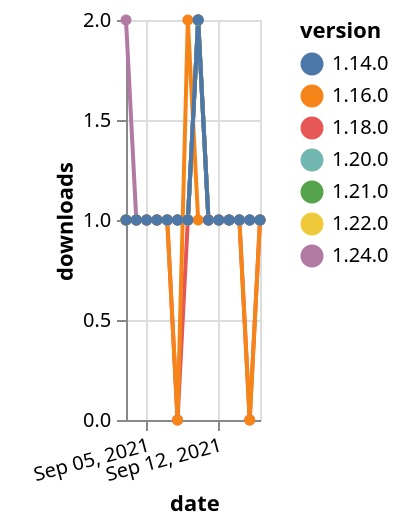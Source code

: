 {"$schema": "https://vega.github.io/schema/vega-lite/v5.json", "description": "A simple bar chart with embedded data.", "data": {"values": [{"date": "2021-09-03", "total": 173, "delta": 1, "version": "1.18.0"}, {"date": "2021-09-04", "total": 174, "delta": 1, "version": "1.18.0"}, {"date": "2021-09-05", "total": 175, "delta": 1, "version": "1.18.0"}, {"date": "2021-09-06", "total": 176, "delta": 1, "version": "1.18.0"}, {"date": "2021-09-07", "total": 177, "delta": 1, "version": "1.18.0"}, {"date": "2021-09-08", "total": 177, "delta": 0, "version": "1.18.0"}, {"date": "2021-09-09", "total": 178, "delta": 1, "version": "1.18.0"}, {"date": "2021-09-10", "total": 180, "delta": 2, "version": "1.18.0"}, {"date": "2021-09-11", "total": 181, "delta": 1, "version": "1.18.0"}, {"date": "2021-09-12", "total": 182, "delta": 1, "version": "1.18.0"}, {"date": "2021-09-13", "total": 183, "delta": 1, "version": "1.18.0"}, {"date": "2021-09-14", "total": 184, "delta": 1, "version": "1.18.0"}, {"date": "2021-09-15", "total": 184, "delta": 0, "version": "1.18.0"}, {"date": "2021-09-16", "total": 185, "delta": 1, "version": "1.18.0"}, {"date": "2021-09-03", "total": 171, "delta": 1, "version": "1.22.0"}, {"date": "2021-09-04", "total": 172, "delta": 1, "version": "1.22.0"}, {"date": "2021-09-05", "total": 173, "delta": 1, "version": "1.22.0"}, {"date": "2021-09-06", "total": 174, "delta": 1, "version": "1.22.0"}, {"date": "2021-09-07", "total": 175, "delta": 1, "version": "1.22.0"}, {"date": "2021-09-08", "total": 176, "delta": 1, "version": "1.22.0"}, {"date": "2021-09-09", "total": 177, "delta": 1, "version": "1.22.0"}, {"date": "2021-09-10", "total": 179, "delta": 2, "version": "1.22.0"}, {"date": "2021-09-11", "total": 180, "delta": 1, "version": "1.22.0"}, {"date": "2021-09-12", "total": 181, "delta": 1, "version": "1.22.0"}, {"date": "2021-09-13", "total": 182, "delta": 1, "version": "1.22.0"}, {"date": "2021-09-14", "total": 183, "delta": 1, "version": "1.22.0"}, {"date": "2021-09-15", "total": 184, "delta": 1, "version": "1.22.0"}, {"date": "2021-09-16", "total": 185, "delta": 1, "version": "1.22.0"}, {"date": "2021-09-03", "total": 140, "delta": 1, "version": "1.20.0"}, {"date": "2021-09-04", "total": 141, "delta": 1, "version": "1.20.0"}, {"date": "2021-09-05", "total": 142, "delta": 1, "version": "1.20.0"}, {"date": "2021-09-06", "total": 143, "delta": 1, "version": "1.20.0"}, {"date": "2021-09-07", "total": 144, "delta": 1, "version": "1.20.0"}, {"date": "2021-09-08", "total": 145, "delta": 1, "version": "1.20.0"}, {"date": "2021-09-09", "total": 146, "delta": 1, "version": "1.20.0"}, {"date": "2021-09-10", "total": 148, "delta": 2, "version": "1.20.0"}, {"date": "2021-09-11", "total": 149, "delta": 1, "version": "1.20.0"}, {"date": "2021-09-12", "total": 150, "delta": 1, "version": "1.20.0"}, {"date": "2021-09-13", "total": 151, "delta": 1, "version": "1.20.0"}, {"date": "2021-09-14", "total": 152, "delta": 1, "version": "1.20.0"}, {"date": "2021-09-15", "total": 153, "delta": 1, "version": "1.20.0"}, {"date": "2021-09-16", "total": 154, "delta": 1, "version": "1.20.0"}, {"date": "2021-09-03", "total": 138, "delta": 1, "version": "1.21.0"}, {"date": "2021-09-04", "total": 139, "delta": 1, "version": "1.21.0"}, {"date": "2021-09-05", "total": 140, "delta": 1, "version": "1.21.0"}, {"date": "2021-09-06", "total": 141, "delta": 1, "version": "1.21.0"}, {"date": "2021-09-07", "total": 142, "delta": 1, "version": "1.21.0"}, {"date": "2021-09-08", "total": 143, "delta": 1, "version": "1.21.0"}, {"date": "2021-09-09", "total": 144, "delta": 1, "version": "1.21.0"}, {"date": "2021-09-10", "total": 146, "delta": 2, "version": "1.21.0"}, {"date": "2021-09-11", "total": 147, "delta": 1, "version": "1.21.0"}, {"date": "2021-09-12", "total": 148, "delta": 1, "version": "1.21.0"}, {"date": "2021-09-13", "total": 149, "delta": 1, "version": "1.21.0"}, {"date": "2021-09-14", "total": 150, "delta": 1, "version": "1.21.0"}, {"date": "2021-09-15", "total": 151, "delta": 1, "version": "1.21.0"}, {"date": "2021-09-16", "total": 152, "delta": 1, "version": "1.21.0"}, {"date": "2021-09-03", "total": 284, "delta": 1, "version": "1.16.0"}, {"date": "2021-09-04", "total": 285, "delta": 1, "version": "1.16.0"}, {"date": "2021-09-05", "total": 286, "delta": 1, "version": "1.16.0"}, {"date": "2021-09-06", "total": 287, "delta": 1, "version": "1.16.0"}, {"date": "2021-09-07", "total": 288, "delta": 1, "version": "1.16.0"}, {"date": "2021-09-08", "total": 288, "delta": 0, "version": "1.16.0"}, {"date": "2021-09-09", "total": 290, "delta": 2, "version": "1.16.0"}, {"date": "2021-09-10", "total": 291, "delta": 1, "version": "1.16.0"}, {"date": "2021-09-11", "total": 292, "delta": 1, "version": "1.16.0"}, {"date": "2021-09-12", "total": 293, "delta": 1, "version": "1.16.0"}, {"date": "2021-09-13", "total": 294, "delta": 1, "version": "1.16.0"}, {"date": "2021-09-14", "total": 295, "delta": 1, "version": "1.16.0"}, {"date": "2021-09-15", "total": 295, "delta": 0, "version": "1.16.0"}, {"date": "2021-09-16", "total": 296, "delta": 1, "version": "1.16.0"}, {"date": "2021-09-03", "total": 118, "delta": 2, "version": "1.24.0"}, {"date": "2021-09-04", "total": 119, "delta": 1, "version": "1.24.0"}, {"date": "2021-09-05", "total": 120, "delta": 1, "version": "1.24.0"}, {"date": "2021-09-06", "total": 121, "delta": 1, "version": "1.24.0"}, {"date": "2021-09-07", "total": 122, "delta": 1, "version": "1.24.0"}, {"date": "2021-09-08", "total": 123, "delta": 1, "version": "1.24.0"}, {"date": "2021-09-09", "total": 124, "delta": 1, "version": "1.24.0"}, {"date": "2021-09-10", "total": 126, "delta": 2, "version": "1.24.0"}, {"date": "2021-09-11", "total": 127, "delta": 1, "version": "1.24.0"}, {"date": "2021-09-12", "total": 128, "delta": 1, "version": "1.24.0"}, {"date": "2021-09-13", "total": 129, "delta": 1, "version": "1.24.0"}, {"date": "2021-09-14", "total": 130, "delta": 1, "version": "1.24.0"}, {"date": "2021-09-15", "total": 131, "delta": 1, "version": "1.24.0"}, {"date": "2021-09-16", "total": 132, "delta": 1, "version": "1.24.0"}, {"date": "2021-09-03", "total": 209, "delta": 1, "version": "1.14.0"}, {"date": "2021-09-04", "total": 210, "delta": 1, "version": "1.14.0"}, {"date": "2021-09-05", "total": 211, "delta": 1, "version": "1.14.0"}, {"date": "2021-09-06", "total": 212, "delta": 1, "version": "1.14.0"}, {"date": "2021-09-07", "total": 213, "delta": 1, "version": "1.14.0"}, {"date": "2021-09-08", "total": 214, "delta": 1, "version": "1.14.0"}, {"date": "2021-09-09", "total": 215, "delta": 1, "version": "1.14.0"}, {"date": "2021-09-10", "total": 217, "delta": 2, "version": "1.14.0"}, {"date": "2021-09-11", "total": 218, "delta": 1, "version": "1.14.0"}, {"date": "2021-09-12", "total": 219, "delta": 1, "version": "1.14.0"}, {"date": "2021-09-13", "total": 220, "delta": 1, "version": "1.14.0"}, {"date": "2021-09-14", "total": 221, "delta": 1, "version": "1.14.0"}, {"date": "2021-09-15", "total": 222, "delta": 1, "version": "1.14.0"}, {"date": "2021-09-16", "total": 223, "delta": 1, "version": "1.14.0"}]}, "width": "container", "mark": {"type": "line", "point": {"filled": true}}, "encoding": {"x": {"field": "date", "type": "temporal", "timeUnit": "yearmonthdate", "title": "date", "axis": {"labelAngle": -15}}, "y": {"field": "delta", "type": "quantitative", "title": "downloads"}, "color": {"field": "version", "type": "nominal"}, "tooltip": {"field": "delta"}}}